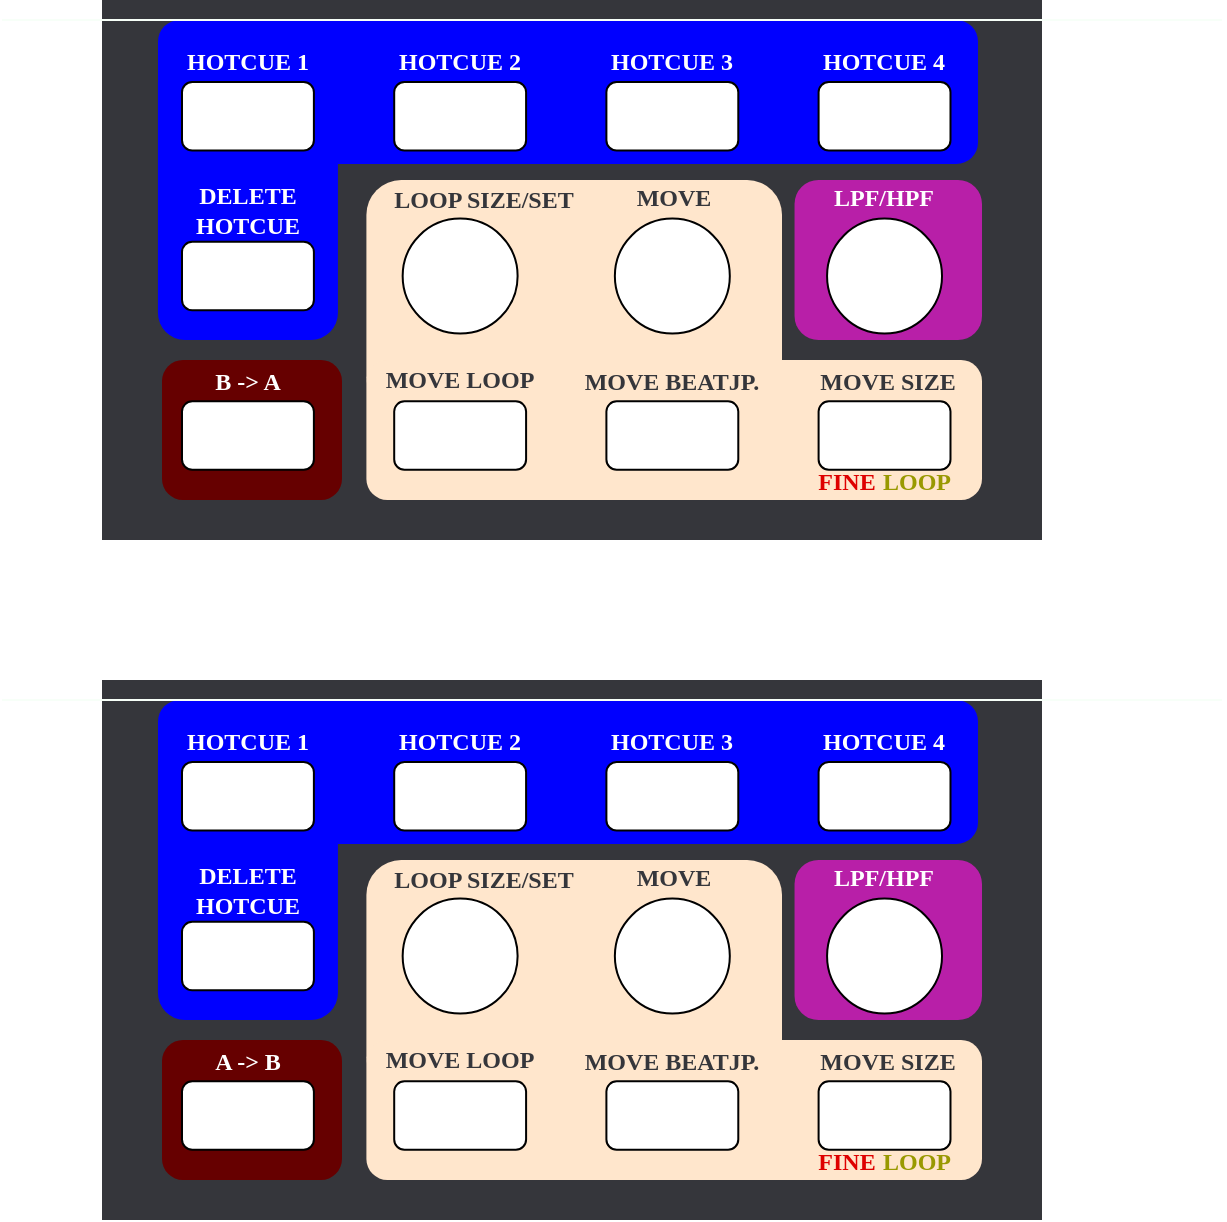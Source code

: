 <mxfile version="14.4.8" type="onedrive"><diagram id="9kpGjqCvLTt2YWBT8Jcl" name="Page-1"><mxGraphModel dx="1422" dy="882" grid="1" gridSize="10" guides="1" tooltips="1" connect="1" arrows="1" fold="1" page="1" pageScale="1" pageWidth="1169" pageHeight="827" math="0" shadow="0"><root><mxCell id="0"/><mxCell id="1" parent="0"/><mxCell id="7DLzABC01GgVHQUqQ-Xh-33" value="" style="rounded=0;whiteSpace=wrap;html=1;shadow=0;glass=0;sketch=0;strokeColor=none;fillColor=#35363B;movable=0;editable=0;resizable=0;" vertex="1" parent="1"><mxGeometry x="240" y="200" width="470" height="270" as="geometry"/></mxCell><mxCell id="7DLzABC01GgVHQUqQ-Xh-31" value="" style="rounded=1;whiteSpace=wrap;html=1;shadow=0;glass=0;sketch=0;strokeColor=none;fillColor=#B81FA8;movable=0;editable=0;resizable=0;" vertex="1" parent="1"><mxGeometry x="586.27" y="290" width="93.73" height="80" as="geometry"/></mxCell><mxCell id="7DLzABC01GgVHQUqQ-Xh-30" value="" style="rounded=1;whiteSpace=wrap;html=1;shadow=0;glass=0;sketch=0;strokeColor=none;fillColor=#660000;movable=0;editable=0;resizable=0;" vertex="1" parent="1"><mxGeometry x="270" y="380" width="90" height="70" as="geometry"/></mxCell><mxCell id="7DLzABC01GgVHQUqQ-Xh-29" value="" style="rounded=1;whiteSpace=wrap;html=1;shadow=0;glass=0;sketch=0;fillColor=#0000FF;strokeColor=none;movable=0;editable=0;resizable=0;" vertex="1" parent="1"><mxGeometry x="267.97" y="227.79" width="90" height="142.21" as="geometry"/></mxCell><mxCell id="7DLzABC01GgVHQUqQ-Xh-28" value="" style="rounded=1;whiteSpace=wrap;html=1;shadow=0;glass=0;sketch=0;fillColor=#0000FF;strokeColor=none;movable=0;editable=0;resizable=0;" vertex="1" parent="1"><mxGeometry x="268" y="210" width="410" height="72" as="geometry"/></mxCell><mxCell id="7DLzABC01GgVHQUqQ-Xh-27" value="" style="rounded=1;whiteSpace=wrap;html=1;shadow=0;glass=0;sketch=0;fillColor=#ffe6cc;strokeColor=none;movable=0;editable=0;resizable=0;" vertex="1" parent="1"><mxGeometry x="372.2" y="290" width="207.8" height="116" as="geometry"/></mxCell><mxCell id="7DLzABC01GgVHQUqQ-Xh-26" value="" style="rounded=1;whiteSpace=wrap;html=1;shadow=0;glass=0;sketch=0;fillColor=#ffe6cc;strokeColor=none;movable=0;editable=0;resizable=0;" vertex="1" parent="1"><mxGeometry x="372.2" y="380" width="307.8" height="70" as="geometry"/></mxCell><mxCell id="7DLzABC01GgVHQUqQ-Xh-1" value="" style="rounded=1;whiteSpace=wrap;html=1;sketch=0;glass=0;shadow=0;editable=0;resizable=0;movable=0;rotatable=0;deletable=0;" vertex="1" parent="1"><mxGeometry x="280" y="241" width="65.945" height="34.252" as="geometry"/></mxCell><mxCell id="7DLzABC01GgVHQUqQ-Xh-4" value="" style="rounded=1;whiteSpace=wrap;html=1;sketch=0;glass=0;shadow=0;editable=0;resizable=0;movable=0;rotatable=0;deletable=0;" vertex="1" parent="1"><mxGeometry x="386.1" y="241" width="65.945" height="34.252" as="geometry"/></mxCell><mxCell id="7DLzABC01GgVHQUqQ-Xh-8" value="" style="rounded=1;whiteSpace=wrap;html=1;sketch=0;glass=0;shadow=0;editable=0;resizable=0;movable=0;rotatable=0;deletable=0;" vertex="1" parent="1"><mxGeometry x="492.2" y="241" width="65.945" height="34.252" as="geometry"/></mxCell><mxCell id="7DLzABC01GgVHQUqQ-Xh-10" value="" style="rounded=1;whiteSpace=wrap;html=1;sketch=0;glass=0;shadow=0;editable=0;resizable=0;movable=0;rotatable=0;deletable=0;" vertex="1" parent="1"><mxGeometry x="598.3" y="241" width="65.945" height="34.252" as="geometry"/></mxCell><mxCell id="7DLzABC01GgVHQUqQ-Xh-12" value="" style="rounded=1;whiteSpace=wrap;html=1;sketch=0;glass=0;shadow=0;editable=0;resizable=0;movable=0;rotatable=0;deletable=0;" vertex="1" parent="1"><mxGeometry x="280" y="320.92" width="65.945" height="34.252" as="geometry"/></mxCell><mxCell id="7DLzABC01GgVHQUqQ-Xh-14" value="" style="rounded=1;whiteSpace=wrap;html=1;sketch=0;glass=0;shadow=0;editable=0;resizable=0;movable=0;rotatable=0;deletable=0;" vertex="1" parent="1"><mxGeometry x="280" y="400.67" width="65.945" height="34.252" as="geometry"/></mxCell><mxCell id="7DLzABC01GgVHQUqQ-Xh-16" value="" style="rounded=1;whiteSpace=wrap;html=1;sketch=0;glass=0;shadow=0;editable=0;resizable=0;movable=0;rotatable=0;deletable=0;" vertex="1" parent="1"><mxGeometry x="386.1" y="400.67" width="65.945" height="34.252" as="geometry"/></mxCell><mxCell id="7DLzABC01GgVHQUqQ-Xh-18" value="" style="rounded=1;whiteSpace=wrap;html=1;sketch=0;glass=0;shadow=0;editable=0;resizable=0;movable=0;rotatable=0;deletable=0;" vertex="1" parent="1"><mxGeometry x="492.2" y="400.67" width="65.945" height="34.252" as="geometry"/></mxCell><mxCell id="7DLzABC01GgVHQUqQ-Xh-20" value="" style="rounded=1;whiteSpace=wrap;html=1;sketch=0;glass=0;shadow=0;editable=0;resizable=0;movable=0;rotatable=0;deletable=0;" vertex="1" parent="1"><mxGeometry x="598.3" y="400.67" width="65.945" height="34.252" as="geometry"/></mxCell><mxCell id="7DLzABC01GgVHQUqQ-Xh-21" value="" style="ellipse;whiteSpace=wrap;html=1;aspect=fixed;shadow=0;glass=0;sketch=0;editable=0;movable=0;resizable=0;rotatable=0;deletable=0;" vertex="1" parent="1"><mxGeometry x="390.33" y="309.31" width="57.48" height="57.48" as="geometry"/></mxCell><mxCell id="7DLzABC01GgVHQUqQ-Xh-22" value="" style="ellipse;whiteSpace=wrap;html=1;aspect=fixed;shadow=0;glass=0;sketch=0;editable=0;movable=0;resizable=0;rotatable=0;deletable=0;" vertex="1" parent="1"><mxGeometry x="496.43" y="309.31" width="57.48" height="57.48" as="geometry"/></mxCell><mxCell id="7DLzABC01GgVHQUqQ-Xh-23" value="" style="ellipse;whiteSpace=wrap;html=1;aspect=fixed;shadow=0;glass=0;sketch=0;editable=0;movable=0;resizable=0;rotatable=0;deletable=0;" vertex="1" parent="1"><mxGeometry x="602.53" y="309.31" width="57.48" height="57.48" as="geometry"/></mxCell><mxCell id="7DLzABC01GgVHQUqQ-Xh-25" value="" style="endArrow=none;html=1;movable=0;editable=0;strokeColor=#F7FFF8;" edge="1" parent="1"><mxGeometry width="50" height="50" relative="1" as="geometry"><mxPoint x="800" y="210" as="sourcePoint"/><mxPoint x="190" y="210" as="targetPoint"/></mxGeometry></mxCell><mxCell id="7DLzABC01GgVHQUqQ-Xh-34" value="HOTCUE 1" style="text;html=1;strokeColor=none;fillColor=none;align=center;verticalAlign=middle;whiteSpace=wrap;rounded=0;shadow=0;glass=0;sketch=0;fontColor=#FFFFFF;fontStyle=1;fontFamily=Tahoma;" vertex="1" parent="1"><mxGeometry x="272.97" y="221" width="80" height="20" as="geometry"/></mxCell><mxCell id="7DLzABC01GgVHQUqQ-Xh-35" value="HOTCUE 2" style="text;html=1;strokeColor=none;fillColor=none;align=center;verticalAlign=middle;whiteSpace=wrap;rounded=0;shadow=0;glass=0;sketch=0;fontColor=#FFFFFF;fontStyle=1;fontFamily=Tahoma;" vertex="1" parent="1"><mxGeometry x="379.07" y="221" width="80" height="20" as="geometry"/></mxCell><mxCell id="7DLzABC01GgVHQUqQ-Xh-36" value="HOTCUE 3" style="text;html=1;strokeColor=none;fillColor=none;align=center;verticalAlign=middle;whiteSpace=wrap;rounded=0;shadow=0;glass=0;sketch=0;fontColor=#FFFFFF;fontStyle=1;fontFamily=Tahoma;" vertex="1" parent="1"><mxGeometry x="485.17" y="221" width="80" height="20" as="geometry"/></mxCell><mxCell id="7DLzABC01GgVHQUqQ-Xh-37" value="HOTCUE 4" style="text;html=1;strokeColor=none;fillColor=none;align=center;verticalAlign=middle;whiteSpace=wrap;rounded=0;shadow=0;glass=0;sketch=0;fontColor=#FFFFFF;fontStyle=1;fontFamily=Tahoma;" vertex="1" parent="1"><mxGeometry x="591.27" y="221" width="80" height="20" as="geometry"/></mxCell><mxCell id="7DLzABC01GgVHQUqQ-Xh-38" value="DELETE&lt;br&gt;HOTCUE" style="text;html=1;strokeColor=none;fillColor=none;align=center;verticalAlign=middle;whiteSpace=wrap;rounded=0;shadow=0;glass=0;sketch=0;fontColor=#FFFFFF;fontStyle=1;fontFamily=Tahoma;" vertex="1" parent="1"><mxGeometry x="272.97" y="290" width="80" height="30.92" as="geometry"/></mxCell><mxCell id="7DLzABC01GgVHQUqQ-Xh-39" value="B -&amp;gt; A" style="text;html=1;strokeColor=none;fillColor=none;align=center;verticalAlign=middle;whiteSpace=wrap;rounded=0;shadow=0;glass=0;sketch=0;fontColor=#FFFFFF;fontStyle=1;fontFamily=Tahoma;" vertex="1" parent="1"><mxGeometry x="272.97" y="380.67" width="80" height="20" as="geometry"/></mxCell><mxCell id="7DLzABC01GgVHQUqQ-Xh-40" value="LPF/HPF" style="text;html=1;strokeColor=none;fillColor=none;align=center;verticalAlign=middle;whiteSpace=wrap;rounded=0;shadow=0;glass=0;sketch=0;fontColor=#FFFFFF;fontStyle=1;fontFamily=Tahoma;" vertex="1" parent="1"><mxGeometry x="591.27" y="289.31" width="80" height="20" as="geometry"/></mxCell><mxCell id="7DLzABC01GgVHQUqQ-Xh-41" value="LOOP SIZE/SET" style="text;html=1;strokeColor=none;fillColor=none;align=center;verticalAlign=middle;whiteSpace=wrap;rounded=0;shadow=0;glass=0;sketch=0;fontStyle=1;fontFamily=Tahoma;fontColor=#35363B;" vertex="1" parent="1"><mxGeometry x="379.07" y="290" width="103.9" height="20" as="geometry"/></mxCell><mxCell id="7DLzABC01GgVHQUqQ-Xh-42" value="MOVE" style="text;html=1;strokeColor=none;fillColor=none;align=center;verticalAlign=middle;whiteSpace=wrap;rounded=0;shadow=0;glass=0;sketch=0;fontStyle=1;fontFamily=Tahoma;fontColor=#35363B;" vertex="1" parent="1"><mxGeometry x="474.15" y="288.89" width="103.9" height="20" as="geometry"/></mxCell><mxCell id="7DLzABC01GgVHQUqQ-Xh-43" value="MOVE LOOP" style="text;html=1;strokeColor=none;fillColor=none;align=center;verticalAlign=middle;whiteSpace=wrap;rounded=0;shadow=0;glass=0;sketch=0;fontStyle=1;fontFamily=Tahoma;fontColor=#35363B;" vertex="1" parent="1"><mxGeometry x="367.12" y="380" width="103.9" height="20" as="geometry"/></mxCell><mxCell id="7DLzABC01GgVHQUqQ-Xh-44" value="MOVE BEATJP." style="text;html=1;strokeColor=none;fillColor=none;align=center;verticalAlign=middle;whiteSpace=wrap;rounded=0;shadow=0;glass=0;sketch=0;fontStyle=1;fontFamily=Tahoma;fontColor=#35363B;" vertex="1" parent="1"><mxGeometry x="473.22" y="380.67" width="103.9" height="20" as="geometry"/></mxCell><mxCell id="7DLzABC01GgVHQUqQ-Xh-45" value="MOVE SIZE" style="text;html=1;strokeColor=none;fillColor=none;align=center;verticalAlign=middle;whiteSpace=wrap;rounded=0;shadow=0;glass=0;sketch=0;fontStyle=1;fontFamily=Tahoma;fontColor=#35363B;" vertex="1" parent="1"><mxGeometry x="581.18" y="380.67" width="103.9" height="20" as="geometry"/></mxCell><mxCell id="7DLzABC01GgVHQUqQ-Xh-46" value="FINE" style="text;html=1;strokeColor=none;fillColor=none;align=center;verticalAlign=middle;whiteSpace=wrap;rounded=0;shadow=0;glass=0;sketch=0;fontStyle=1;fontFamily=Tahoma;fontColor=#DE0000;" vertex="1" parent="1"><mxGeometry x="596.3" y="431" width="32.63" height="20" as="geometry"/></mxCell><mxCell id="7DLzABC01GgVHQUqQ-Xh-47" value="LOOP" style="text;html=1;strokeColor=none;fillColor=none;align=center;verticalAlign=middle;whiteSpace=wrap;rounded=0;shadow=0;glass=0;sketch=0;fontStyle=1;fontFamily=Tahoma;fontColor=#999900;" vertex="1" parent="1"><mxGeometry x="630.64" y="431" width="32.63" height="20" as="geometry"/></mxCell><mxCell id="7DLzABC01GgVHQUqQ-Xh-48" value="" style="rounded=0;whiteSpace=wrap;html=1;shadow=0;glass=0;sketch=0;strokeColor=none;fillColor=#35363B;movable=1;editable=0;resizable=0;" vertex="1" parent="1"><mxGeometry x="240" y="540" width="470" height="270" as="geometry"/></mxCell><mxCell id="7DLzABC01GgVHQUqQ-Xh-49" value="" style="rounded=1;whiteSpace=wrap;html=1;shadow=0;glass=0;sketch=0;strokeColor=none;fillColor=#B81FA8;movable=1;editable=0;resizable=0;" vertex="1" parent="1"><mxGeometry x="586.27" y="630" width="93.73" height="80" as="geometry"/></mxCell><mxCell id="7DLzABC01GgVHQUqQ-Xh-50" value="" style="rounded=1;whiteSpace=wrap;html=1;shadow=0;glass=0;sketch=0;strokeColor=none;fillColor=#660000;movable=1;editable=0;resizable=0;" vertex="1" parent="1"><mxGeometry x="270" y="720" width="90" height="70" as="geometry"/></mxCell><mxCell id="7DLzABC01GgVHQUqQ-Xh-51" value="" style="rounded=1;whiteSpace=wrap;html=1;shadow=0;glass=0;sketch=0;fillColor=#0000FF;strokeColor=none;movable=1;editable=0;resizable=0;" vertex="1" parent="1"><mxGeometry x="267.97" y="567.79" width="90" height="142.21" as="geometry"/></mxCell><mxCell id="7DLzABC01GgVHQUqQ-Xh-52" value="" style="rounded=1;whiteSpace=wrap;html=1;shadow=0;glass=0;sketch=0;fillColor=#0000FF;strokeColor=none;movable=1;editable=0;resizable=0;" vertex="1" parent="1"><mxGeometry x="268" y="550" width="410" height="72" as="geometry"/></mxCell><mxCell id="7DLzABC01GgVHQUqQ-Xh-53" value="" style="rounded=1;whiteSpace=wrap;html=1;shadow=0;glass=0;sketch=0;fillColor=#ffe6cc;strokeColor=none;movable=1;editable=0;resizable=0;" vertex="1" parent="1"><mxGeometry x="372.2" y="630" width="207.8" height="116" as="geometry"/></mxCell><mxCell id="7DLzABC01GgVHQUqQ-Xh-54" value="" style="rounded=1;whiteSpace=wrap;html=1;shadow=0;glass=0;sketch=0;fillColor=#ffe6cc;strokeColor=none;movable=1;editable=0;resizable=0;" vertex="1" parent="1"><mxGeometry x="372.2" y="720" width="307.8" height="70" as="geometry"/></mxCell><mxCell id="7DLzABC01GgVHQUqQ-Xh-55" value="" style="rounded=1;whiteSpace=wrap;html=1;sketch=0;glass=0;shadow=0;editable=0;resizable=0;movable=1;rotatable=0;deletable=0;" vertex="1" parent="1"><mxGeometry x="280" y="581" width="65.945" height="34.252" as="geometry"/></mxCell><mxCell id="7DLzABC01GgVHQUqQ-Xh-56" value="" style="rounded=1;whiteSpace=wrap;html=1;sketch=0;glass=0;shadow=0;editable=0;resizable=0;movable=1;rotatable=0;deletable=0;" vertex="1" parent="1"><mxGeometry x="386.1" y="581" width="65.945" height="34.252" as="geometry"/></mxCell><mxCell id="7DLzABC01GgVHQUqQ-Xh-57" value="" style="rounded=1;whiteSpace=wrap;html=1;sketch=0;glass=0;shadow=0;editable=0;resizable=0;movable=1;rotatable=0;deletable=0;" vertex="1" parent="1"><mxGeometry x="492.2" y="581" width="65.945" height="34.252" as="geometry"/></mxCell><mxCell id="7DLzABC01GgVHQUqQ-Xh-58" value="" style="rounded=1;whiteSpace=wrap;html=1;sketch=0;glass=0;shadow=0;editable=0;resizable=0;movable=1;rotatable=0;deletable=0;" vertex="1" parent="1"><mxGeometry x="598.3" y="581" width="65.945" height="34.252" as="geometry"/></mxCell><mxCell id="7DLzABC01GgVHQUqQ-Xh-59" value="" style="rounded=1;whiteSpace=wrap;html=1;sketch=0;glass=0;shadow=0;editable=0;resizable=0;movable=1;rotatable=0;deletable=0;" vertex="1" parent="1"><mxGeometry x="280" y="660.92" width="65.945" height="34.252" as="geometry"/></mxCell><mxCell id="7DLzABC01GgVHQUqQ-Xh-60" value="" style="rounded=1;whiteSpace=wrap;html=1;sketch=0;glass=0;shadow=0;editable=0;resizable=0;movable=1;rotatable=0;deletable=0;" vertex="1" parent="1"><mxGeometry x="280" y="740.67" width="65.945" height="34.252" as="geometry"/></mxCell><mxCell id="7DLzABC01GgVHQUqQ-Xh-61" value="" style="rounded=1;whiteSpace=wrap;html=1;sketch=0;glass=0;shadow=0;editable=0;resizable=0;movable=1;rotatable=0;deletable=0;" vertex="1" parent="1"><mxGeometry x="386.1" y="740.67" width="65.945" height="34.252" as="geometry"/></mxCell><mxCell id="7DLzABC01GgVHQUqQ-Xh-62" value="" style="rounded=1;whiteSpace=wrap;html=1;sketch=0;glass=0;shadow=0;editable=0;resizable=0;movable=1;rotatable=0;deletable=0;" vertex="1" parent="1"><mxGeometry x="492.2" y="740.67" width="65.945" height="34.252" as="geometry"/></mxCell><mxCell id="7DLzABC01GgVHQUqQ-Xh-63" value="" style="rounded=1;whiteSpace=wrap;html=1;sketch=0;glass=0;shadow=0;editable=0;resizable=0;movable=1;rotatable=0;deletable=0;" vertex="1" parent="1"><mxGeometry x="598.3" y="740.67" width="65.945" height="34.252" as="geometry"/></mxCell><mxCell id="7DLzABC01GgVHQUqQ-Xh-64" value="" style="ellipse;whiteSpace=wrap;html=1;aspect=fixed;shadow=0;glass=0;sketch=0;editable=0;movable=1;resizable=0;rotatable=0;deletable=0;" vertex="1" parent="1"><mxGeometry x="390.33" y="649.31" width="57.48" height="57.48" as="geometry"/></mxCell><mxCell id="7DLzABC01GgVHQUqQ-Xh-65" value="" style="ellipse;whiteSpace=wrap;html=1;aspect=fixed;shadow=0;glass=0;sketch=0;editable=0;movable=1;resizable=0;rotatable=0;deletable=0;" vertex="1" parent="1"><mxGeometry x="496.43" y="649.31" width="57.48" height="57.48" as="geometry"/></mxCell><mxCell id="7DLzABC01GgVHQUqQ-Xh-66" value="" style="ellipse;whiteSpace=wrap;html=1;aspect=fixed;shadow=0;glass=0;sketch=0;editable=0;movable=1;resizable=0;rotatable=0;deletable=0;" vertex="1" parent="1"><mxGeometry x="602.53" y="649.31" width="57.48" height="57.48" as="geometry"/></mxCell><mxCell id="7DLzABC01GgVHQUqQ-Xh-67" value="" style="endArrow=none;html=1;movable=1;editable=0;strokeColor=#F7FFF8;" edge="1" parent="1"><mxGeometry width="50" height="50" relative="1" as="geometry"><mxPoint x="800" y="550" as="sourcePoint"/><mxPoint x="190" y="550" as="targetPoint"/></mxGeometry></mxCell><mxCell id="7DLzABC01GgVHQUqQ-Xh-68" value="HOTCUE 1" style="text;html=1;strokeColor=none;fillColor=none;align=center;verticalAlign=middle;whiteSpace=wrap;rounded=0;shadow=0;glass=0;sketch=0;fontColor=#FFFFFF;fontStyle=1;fontFamily=Tahoma;movable=1;" vertex="1" parent="1"><mxGeometry x="272.97" y="561" width="80" height="20" as="geometry"/></mxCell><mxCell id="7DLzABC01GgVHQUqQ-Xh-69" value="HOTCUE 2" style="text;html=1;strokeColor=none;fillColor=none;align=center;verticalAlign=middle;whiteSpace=wrap;rounded=0;shadow=0;glass=0;sketch=0;fontColor=#FFFFFF;fontStyle=1;fontFamily=Tahoma;movable=1;" vertex="1" parent="1"><mxGeometry x="379.07" y="561" width="80" height="20" as="geometry"/></mxCell><mxCell id="7DLzABC01GgVHQUqQ-Xh-70" value="HOTCUE 3" style="text;html=1;strokeColor=none;fillColor=none;align=center;verticalAlign=middle;whiteSpace=wrap;rounded=0;shadow=0;glass=0;sketch=0;fontColor=#FFFFFF;fontStyle=1;fontFamily=Tahoma;movable=1;" vertex="1" parent="1"><mxGeometry x="485.17" y="561" width="80" height="20" as="geometry"/></mxCell><mxCell id="7DLzABC01GgVHQUqQ-Xh-71" value="HOTCUE 4" style="text;html=1;strokeColor=none;fillColor=none;align=center;verticalAlign=middle;whiteSpace=wrap;rounded=0;shadow=0;glass=0;sketch=0;fontColor=#FFFFFF;fontStyle=1;fontFamily=Tahoma;movable=1;" vertex="1" parent="1"><mxGeometry x="591.27" y="561" width="80" height="20" as="geometry"/></mxCell><mxCell id="7DLzABC01GgVHQUqQ-Xh-72" value="DELETE&lt;br&gt;HOTCUE" style="text;html=1;strokeColor=none;fillColor=none;align=center;verticalAlign=middle;whiteSpace=wrap;rounded=0;shadow=0;glass=0;sketch=0;fontColor=#FFFFFF;fontStyle=1;fontFamily=Tahoma;movable=1;" vertex="1" parent="1"><mxGeometry x="272.97" y="630" width="80" height="30.92" as="geometry"/></mxCell><mxCell id="7DLzABC01GgVHQUqQ-Xh-73" value="A -&amp;gt; B" style="text;html=1;strokeColor=none;fillColor=none;align=center;verticalAlign=middle;whiteSpace=wrap;rounded=0;shadow=0;glass=0;sketch=0;fontColor=#FFFFFF;fontStyle=1;fontFamily=Tahoma;movable=1;" vertex="1" parent="1"><mxGeometry x="272.97" y="720.67" width="80" height="20" as="geometry"/></mxCell><mxCell id="7DLzABC01GgVHQUqQ-Xh-74" value="LPF/HPF" style="text;html=1;strokeColor=none;fillColor=none;align=center;verticalAlign=middle;whiteSpace=wrap;rounded=0;shadow=0;glass=0;sketch=0;fontColor=#FFFFFF;fontStyle=1;fontFamily=Tahoma;movable=1;" vertex="1" parent="1"><mxGeometry x="591.27" y="629.31" width="80" height="20" as="geometry"/></mxCell><mxCell id="7DLzABC01GgVHQUqQ-Xh-75" value="LOOP SIZE/SET" style="text;html=1;strokeColor=none;fillColor=none;align=center;verticalAlign=middle;whiteSpace=wrap;rounded=0;shadow=0;glass=0;sketch=0;fontStyle=1;fontFamily=Tahoma;fontColor=#35363B;movable=1;" vertex="1" parent="1"><mxGeometry x="379.07" y="630" width="103.9" height="20" as="geometry"/></mxCell><mxCell id="7DLzABC01GgVHQUqQ-Xh-76" value="MOVE" style="text;html=1;strokeColor=none;fillColor=none;align=center;verticalAlign=middle;whiteSpace=wrap;rounded=0;shadow=0;glass=0;sketch=0;fontStyle=1;fontFamily=Tahoma;fontColor=#35363B;movable=1;" vertex="1" parent="1"><mxGeometry x="474.15" y="628.89" width="103.9" height="20" as="geometry"/></mxCell><mxCell id="7DLzABC01GgVHQUqQ-Xh-77" value="MOVE LOOP" style="text;html=1;strokeColor=none;fillColor=none;align=center;verticalAlign=middle;whiteSpace=wrap;rounded=0;shadow=0;glass=0;sketch=0;fontStyle=1;fontFamily=Tahoma;fontColor=#35363B;movable=1;" vertex="1" parent="1"><mxGeometry x="367.12" y="720" width="103.9" height="20" as="geometry"/></mxCell><mxCell id="7DLzABC01GgVHQUqQ-Xh-78" value="MOVE BEATJP." style="text;html=1;strokeColor=none;fillColor=none;align=center;verticalAlign=middle;whiteSpace=wrap;rounded=0;shadow=0;glass=0;sketch=0;fontStyle=1;fontFamily=Tahoma;fontColor=#35363B;movable=1;" vertex="1" parent="1"><mxGeometry x="473.22" y="720.67" width="103.9" height="20" as="geometry"/></mxCell><mxCell id="7DLzABC01GgVHQUqQ-Xh-79" value="MOVE SIZE" style="text;html=1;strokeColor=none;fillColor=none;align=center;verticalAlign=middle;whiteSpace=wrap;rounded=0;shadow=0;glass=0;sketch=0;fontStyle=1;fontFamily=Tahoma;fontColor=#35363B;movable=1;" vertex="1" parent="1"><mxGeometry x="581.18" y="720.67" width="103.9" height="20" as="geometry"/></mxCell><mxCell id="7DLzABC01GgVHQUqQ-Xh-80" value="FINE" style="text;html=1;strokeColor=none;fillColor=none;align=center;verticalAlign=middle;whiteSpace=wrap;rounded=0;shadow=0;glass=0;sketch=0;fontStyle=1;fontFamily=Tahoma;fontColor=#DE0000;movable=1;" vertex="1" parent="1"><mxGeometry x="596.3" y="771" width="32.63" height="20" as="geometry"/></mxCell><mxCell id="7DLzABC01GgVHQUqQ-Xh-81" value="LOOP" style="text;html=1;strokeColor=none;fillColor=none;align=center;verticalAlign=middle;whiteSpace=wrap;rounded=0;shadow=0;glass=0;sketch=0;fontStyle=1;fontFamily=Tahoma;fontColor=#999900;movable=1;" vertex="1" parent="1"><mxGeometry x="630.64" y="771" width="32.63" height="20" as="geometry"/></mxCell></root></mxGraphModel></diagram></mxfile>
